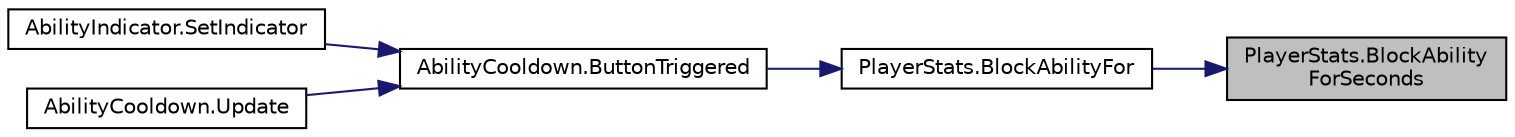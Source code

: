 digraph "PlayerStats.BlockAbilityForSeconds"
{
 // INTERACTIVE_SVG=YES
 // LATEX_PDF_SIZE
  bgcolor="transparent";
  edge [fontname="Helvetica",fontsize="10",labelfontname="Helvetica",labelfontsize="10"];
  node [fontname="Helvetica",fontsize="10",shape=record];
  rankdir="RL";
  Node1 [label="PlayerStats.BlockAbility\lForSeconds",height=0.2,width=0.4,color="black", fillcolor="grey75", style="filled", fontcolor="black",tooltip=" "];
  Node1 -> Node2 [dir="back",color="midnightblue",fontsize="10",style="solid",fontname="Helvetica"];
  Node2 [label="PlayerStats.BlockAbilityFor",height=0.2,width=0.4,color="black",URL="$class_player_stats.html#af942d9a5150c2d4c47800335ec062ee1",tooltip=" "];
  Node2 -> Node3 [dir="back",color="midnightblue",fontsize="10",style="solid",fontname="Helvetica"];
  Node3 [label="AbilityCooldown.ButtonTriggered",height=0.2,width=0.4,color="black",URL="$class_ability_cooldown.html#a24d10146f84157eecd34133535f98c0b",tooltip="When the button is actually triggered, this function should execute"];
  Node3 -> Node4 [dir="back",color="midnightblue",fontsize="10",style="solid",fontname="Helvetica"];
  Node4 [label="AbilityIndicator.SetIndicator",height=0.2,width=0.4,color="black",URL="$class_ability_indicator.html#a334fb70612241c8c1067bb596a4e2a26",tooltip="Shows the indicator of the wanted ability"];
  Node3 -> Node5 [dir="back",color="midnightblue",fontsize="10",style="solid",fontname="Helvetica"];
  Node5 [label="AbilityCooldown.Update",height=0.2,width=0.4,color="black",URL="$class_ability_cooldown.html#a0a1223f783a3c342413172a5797fa597",tooltip=" "];
}
